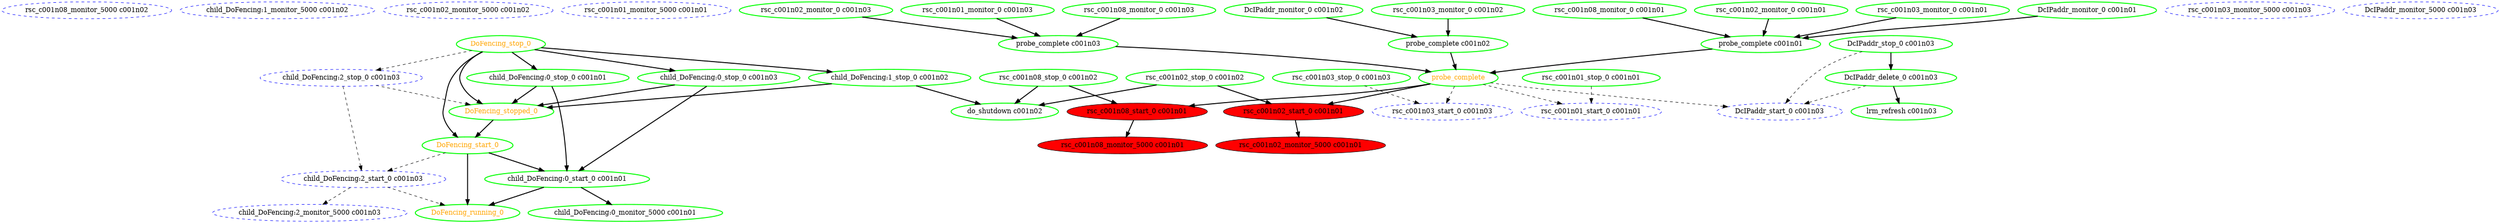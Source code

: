 digraph "g" {
	size = "30,30"
"rsc_c001n08_monitor_5000 c001n02" [ style="dashed" color="blue" fontcolor="black" ]
"child_DoFencing:1_monitor_5000 c001n02" [ style="dashed" color="blue" fontcolor="black" ]
"rsc_c001n02_monitor_5000 c001n02" [ style="dashed" color="blue" fontcolor="black" ]
"rsc_c001n01_monitor_5000 c001n01" [ style="dashed" color="blue" fontcolor="black" ]
"child_DoFencing:0_monitor_5000 c001n01" [ style=bold color="green" fontcolor="black" ]
"child_DoFencing:2_monitor_5000 c001n03" [ style="dashed" color="blue" fontcolor="black" ]
"rsc_c001n03_monitor_5000 c001n03" [ style="dashed" color="blue" fontcolor="black" ]
"DcIPaddr_stop_0 c001n03" [ style=bold color="green" fontcolor="black" ]
"DcIPaddr_monitor_5000 c001n03" [ style="dashed" color="blue" fontcolor="black" ]
"DcIPaddr_delete_0 c001n03" [ style=bold color="green" fontcolor="black" ]
"lrm_refresh c001n03" [ style=bold color="green" fontcolor="black" ]
"probe_complete" [ style=bold color="green" fontcolor="orange" ]
"probe_complete c001n02" [ style=bold color="green" fontcolor="black" ]
"DcIPaddr_monitor_0 c001n02" [ style=bold color="green" fontcolor="black" ]
"rsc_c001n03_monitor_0 c001n02" [ style=bold color="green" fontcolor="black" ]
"probe_complete c001n01" [ style=bold color="green" fontcolor="black" ]
"DcIPaddr_monitor_0 c001n01" [ style=bold color="green" fontcolor="black" ]
"rsc_c001n08_monitor_0 c001n01" [ style=bold color="green" fontcolor="black" ]
"rsc_c001n02_monitor_0 c001n01" [ style=bold color="green" fontcolor="black" ]
"rsc_c001n03_monitor_0 c001n01" [ style=bold color="green" fontcolor="black" ]
"probe_complete c001n03" [ style=bold color="green" fontcolor="black" ]
"rsc_c001n08_monitor_0 c001n03" [ style=bold color="green" fontcolor="black" ]
"rsc_c001n02_monitor_0 c001n03" [ style=bold color="green" fontcolor="black" ]
"rsc_c001n01_monitor_0 c001n03" [ style=bold color="green" fontcolor="black" ]
"DcIPaddr_start_0 c001n03" [ style="dashed" color="blue" fontcolor="black" ]
"rsc_c001n08_stop_0 c001n02" [ style=bold color="green" fontcolor="black" ]
"rsc_c001n08_start_0 c001n01" [ font_color=purple style=filled fillcolor=red ]
"rsc_c001n08_monitor_5000 c001n01" [ font_color=purple style=filled fillcolor=red ]
"rsc_c001n02_stop_0 c001n02" [ style=bold color="green" fontcolor="black" ]
"rsc_c001n02_start_0 c001n01" [ font_color=purple style=filled fillcolor=red ]
"rsc_c001n02_monitor_5000 c001n01" [ font_color=purple style=filled fillcolor=red ]
"rsc_c001n03_stop_0 c001n03" [ style=bold color="green" fontcolor="black" ]
"rsc_c001n03_start_0 c001n03" [ style="dashed" color="blue" fontcolor="black" ]
"rsc_c001n01_stop_0 c001n01" [ style=bold color="green" fontcolor="black" ]
"rsc_c001n01_start_0 c001n01" [ style="dashed" color="blue" fontcolor="black" ]
"child_DoFencing:0_stop_0 c001n01" [ style=bold color="green" fontcolor="black" ]
"child_DoFencing:0_stop_0 c001n03" [ style=bold color="green" fontcolor="black" ]
"child_DoFencing:0_start_0 c001n01" [ style=bold color="green" fontcolor="black" ]
"child_DoFencing:1_stop_0 c001n02" [ style=bold color="green" fontcolor="black" ]
"child_DoFencing:2_stop_0 c001n03" [ style="dashed" color="blue" fontcolor="black" ]
"child_DoFencing:2_start_0 c001n03" [ style="dashed" color="blue" fontcolor="black" ]
"DoFencing_start_0" [ style=bold color="green" fontcolor="orange" ]
"DoFencing_running_0" [ style=bold color="green" fontcolor="orange" ]
"DoFencing_stop_0" [ style=bold color="green" fontcolor="orange" ]
"DoFencing_stopped_0" [ style=bold color="green" fontcolor="orange" ]
"do_shutdown c001n02" [ style=bold color="green" fontcolor="black" ]
"child_DoFencing:0_start_0 c001n01" -> "child_DoFencing:0_monitor_5000 c001n01" [ style = bold]
"child_DoFencing:2_start_0 c001n03" -> "child_DoFencing:2_monitor_5000 c001n03" [ style = dashed]
"DcIPaddr_stop_0 c001n03" -> "DcIPaddr_delete_0 c001n03" [ style = bold]
"DcIPaddr_delete_0 c001n03" -> "lrm_refresh c001n03" [ style = bold]
"probe_complete c001n02" -> "probe_complete" [ style = bold]
"probe_complete c001n01" -> "probe_complete" [ style = bold]
"probe_complete c001n03" -> "probe_complete" [ style = bold]
"DcIPaddr_monitor_0 c001n02" -> "probe_complete c001n02" [ style = bold]
"rsc_c001n03_monitor_0 c001n02" -> "probe_complete c001n02" [ style = bold]
"DcIPaddr_monitor_0 c001n01" -> "probe_complete c001n01" [ style = bold]
"rsc_c001n08_monitor_0 c001n01" -> "probe_complete c001n01" [ style = bold]
"rsc_c001n02_monitor_0 c001n01" -> "probe_complete c001n01" [ style = bold]
"rsc_c001n03_monitor_0 c001n01" -> "probe_complete c001n01" [ style = bold]
"rsc_c001n08_monitor_0 c001n03" -> "probe_complete c001n03" [ style = bold]
"rsc_c001n02_monitor_0 c001n03" -> "probe_complete c001n03" [ style = bold]
"rsc_c001n01_monitor_0 c001n03" -> "probe_complete c001n03" [ style = bold]
"DcIPaddr_delete_0 c001n03" -> "DcIPaddr_start_0 c001n03" [ style = dashed]
"probe_complete" -> "DcIPaddr_start_0 c001n03" [ style = dashed]
"DcIPaddr_stop_0 c001n03" -> "DcIPaddr_start_0 c001n03" [ style = dashed]
"probe_complete" -> "rsc_c001n08_start_0 c001n01" [ style = bold]
"rsc_c001n08_stop_0 c001n02" -> "rsc_c001n08_start_0 c001n01" [ style = bold]
"rsc_c001n08_start_0 c001n01" -> "rsc_c001n08_monitor_5000 c001n01" [ style = bold]
"probe_complete" -> "rsc_c001n02_start_0 c001n01" [ style = bold]
"rsc_c001n02_stop_0 c001n02" -> "rsc_c001n02_start_0 c001n01" [ style = bold]
"rsc_c001n02_start_0 c001n01" -> "rsc_c001n02_monitor_5000 c001n01" [ style = bold]
"probe_complete" -> "rsc_c001n03_start_0 c001n03" [ style = dashed]
"rsc_c001n03_stop_0 c001n03" -> "rsc_c001n03_start_0 c001n03" [ style = dashed]
"probe_complete" -> "rsc_c001n01_start_0 c001n01" [ style = dashed]
"rsc_c001n01_stop_0 c001n01" -> "rsc_c001n01_start_0 c001n01" [ style = dashed]
"DoFencing_stop_0" -> "child_DoFencing:0_stop_0 c001n01" [ style = bold]
"DoFencing_stop_0" -> "child_DoFencing:0_stop_0 c001n03" [ style = bold]
"child_DoFencing:0_stop_0 c001n01" -> "child_DoFencing:0_start_0 c001n01" [ style = bold]
"child_DoFencing:0_stop_0 c001n03" -> "child_DoFencing:0_start_0 c001n01" [ style = bold]
"DoFencing_start_0" -> "child_DoFencing:0_start_0 c001n01" [ style = bold]
"DoFencing_stop_0" -> "child_DoFencing:1_stop_0 c001n02" [ style = bold]
"DoFencing_stop_0" -> "child_DoFencing:2_stop_0 c001n03" [ style = dashed]
"child_DoFencing:2_stop_0 c001n03" -> "child_DoFencing:2_start_0 c001n03" [ style = dashed]
"DoFencing_start_0" -> "child_DoFencing:2_start_0 c001n03" [ style = dashed]
"DoFencing_stop_0" -> "DoFencing_start_0" [ style = bold]
"DoFencing_stopped_0" -> "DoFencing_start_0" [ style = bold]
"child_DoFencing:0_start_0 c001n01" -> "DoFencing_running_0" [ style = bold]
"child_DoFencing:2_start_0 c001n03" -> "DoFencing_running_0" [ style = dashed]
"DoFencing_start_0" -> "DoFencing_running_0" [ style = bold]
"child_DoFencing:0_stop_0 c001n01" -> "DoFencing_stopped_0" [ style = bold]
"child_DoFencing:0_stop_0 c001n03" -> "DoFencing_stopped_0" [ style = bold]
"child_DoFencing:1_stop_0 c001n02" -> "DoFencing_stopped_0" [ style = bold]
"child_DoFencing:2_stop_0 c001n03" -> "DoFencing_stopped_0" [ style = dashed]
"DoFencing_stop_0" -> "DoFencing_stopped_0" [ style = bold]
"rsc_c001n08_stop_0 c001n02" -> "do_shutdown c001n02" [ style = bold]
"rsc_c001n02_stop_0 c001n02" -> "do_shutdown c001n02" [ style = bold]
"child_DoFencing:1_stop_0 c001n02" -> "do_shutdown c001n02" [ style = bold]
}
